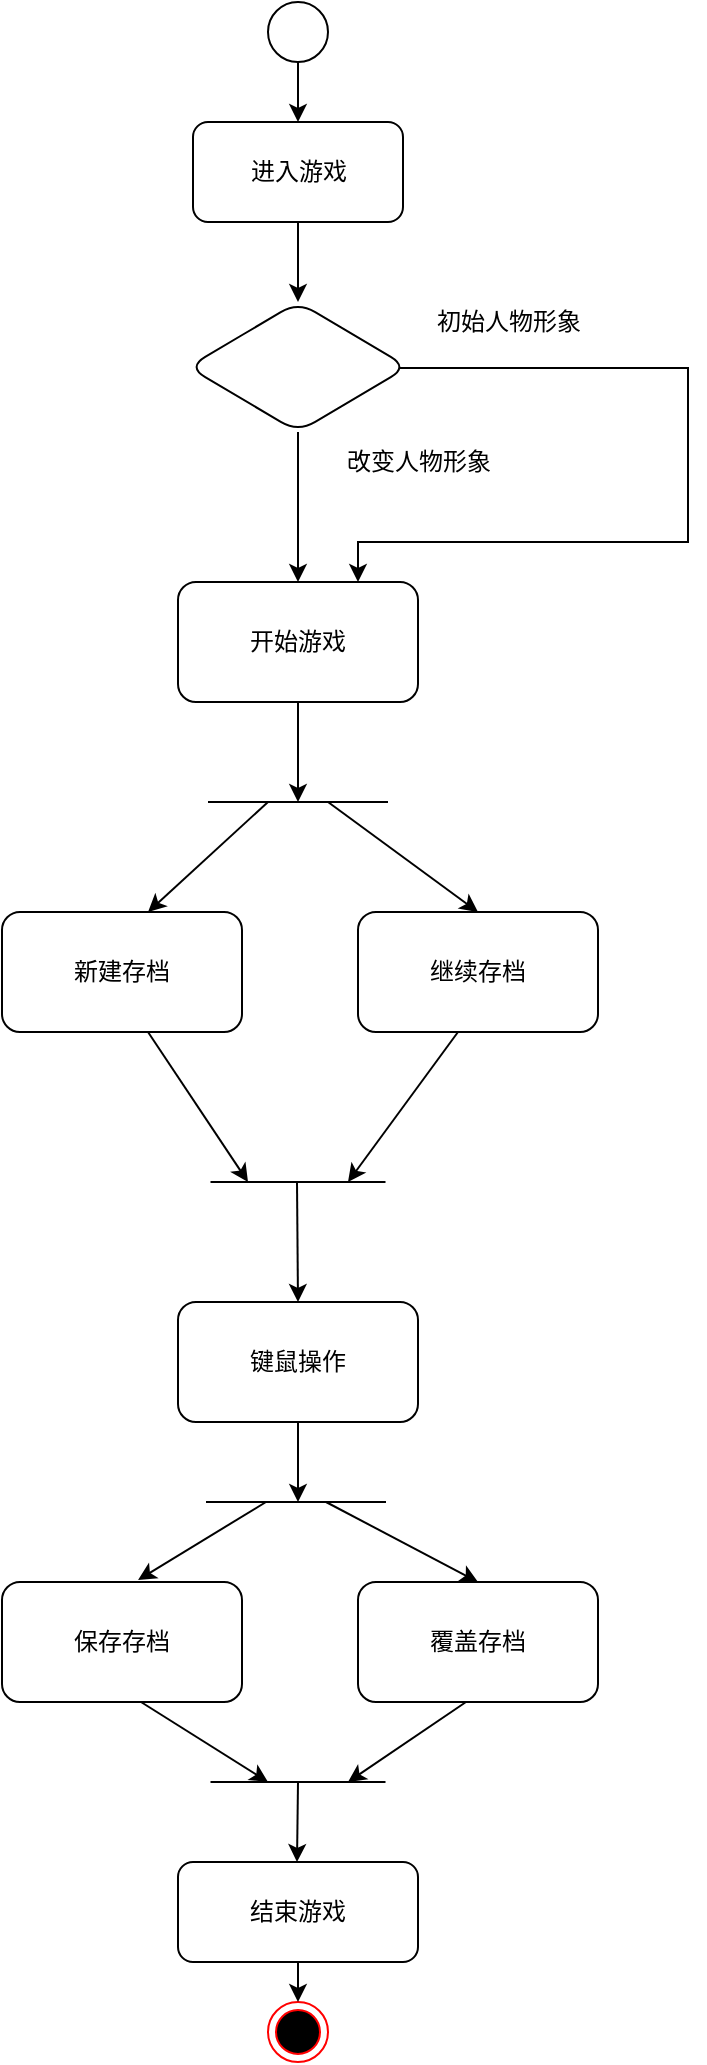 <mxfile type="device" version="17.4.4"><diagram id="efUDdc2iBWMZ6hfIAURZ" name="第 1 页"><mxGraphModel grid="1" dx="1471" dy="790" gridSize="10" guides="1" tooltips="1" connect="1" arrows="1" fold="1" page="1" pageScale="1" pageWidth="827" pageHeight="1169" math="0" shadow="0"><root><mxCell id="0"/><mxCell id="1" parent="0"/><mxCell id="_XABp8bAWzLHwp4FugsX-8" value="" parent="1" style="ellipse;html=1;shape=endState;fillColor=#000000;strokeColor=#ff0000;" vertex="1"><mxGeometry as="geometry" y="1130" x="-340" height="30" width="30"/></mxCell><mxCell id="_XABp8bAWzLHwp4FugsX-12" value="" parent="1" target="_XABp8bAWzLHwp4FugsX-11" edge="1" style="edgeStyle=orthogonalEdgeStyle;rounded=0;orthogonalLoop=1;jettySize=auto;html=1;" source="_XABp8bAWzLHwp4FugsX-9"><mxGeometry as="geometry" relative="1"/></mxCell><mxCell id="_XABp8bAWzLHwp4FugsX-9" value="" parent="1" style="ellipse;whiteSpace=wrap;html=1;aspect=fixed;" vertex="1"><mxGeometry as="geometry" y="130" x="-340" height="30" width="30"/></mxCell><mxCell id="_XABp8bAWzLHwp4FugsX-14" value="" parent="1" edge="1" style="edgeStyle=orthogonalEdgeStyle;rounded=0;orthogonalLoop=1;jettySize=auto;html=1;" source="_XABp8bAWzLHwp4FugsX-11"><mxGeometry as="geometry" relative="1"><mxPoint as="targetPoint" y="280" x="-325"/></mxGeometry></mxCell><mxCell id="_XABp8bAWzLHwp4FugsX-11" value="进入游戏" parent="1" style="rounded=1;whiteSpace=wrap;html=1;" vertex="1"><mxGeometry as="geometry" y="190" x="-377.5" height="50" width="105"/></mxCell><mxCell id="_XABp8bAWzLHwp4FugsX-21" value="" parent="1" target="_XABp8bAWzLHwp4FugsX-19" edge="1" style="edgeStyle=orthogonalEdgeStyle;rounded=0;orthogonalLoop=1;jettySize=auto;html=1;" source="_XABp8bAWzLHwp4FugsX-16"><mxGeometry as="geometry" relative="1"/></mxCell><mxCell id="_XABp8bAWzLHwp4FugsX-22" parent="1" target="_XABp8bAWzLHwp4FugsX-19" edge="1" style="edgeStyle=orthogonalEdgeStyle;rounded=0;orthogonalLoop=1;jettySize=auto;html=1;entryX=0.75;entryY=0;entryDx=0;entryDy=0;"><mxGeometry as="geometry" relative="1"><mxPoint as="sourcePoint" y="313" x="-280"/><Array as="points"><mxPoint y="313" x="-130"/><mxPoint y="400" x="-130"/><mxPoint y="400" x="-295"/></Array></mxGeometry></mxCell><mxCell id="_XABp8bAWzLHwp4FugsX-16" value="" parent="1" style="rhombus;whiteSpace=wrap;html=1;rounded=1;" vertex="1"><mxGeometry as="geometry" y="280" x="-380" height="65" width="110"/></mxCell><mxCell id="_XABp8bAWzLHwp4FugsX-26" parent="1" edge="1" style="edgeStyle=orthogonalEdgeStyle;rounded=0;orthogonalLoop=1;jettySize=auto;html=1;exitX=0.5;exitY=1;exitDx=0;exitDy=0;" source="_XABp8bAWzLHwp4FugsX-19"><mxGeometry as="geometry" relative="1"><mxPoint as="targetPoint" y="530" x="-325"/></mxGeometry></mxCell><mxCell id="_XABp8bAWzLHwp4FugsX-19" value="开始游戏" parent="1" style="whiteSpace=wrap;html=1;rounded=1;" vertex="1"><mxGeometry as="geometry" y="420" x="-385" height="60" width="120"/></mxCell><mxCell id="_XABp8bAWzLHwp4FugsX-23" value="初始人物形象" parent="1" style="text;html=1;align=center;verticalAlign=middle;resizable=0;points=[];autosize=1;strokeColor=none;fillColor=none;" vertex="1"><mxGeometry as="geometry" y="280" x="-265" height="20" width="90"/></mxCell><mxCell id="_XABp8bAWzLHwp4FugsX-24" value="改变人物形象" parent="1" style="text;html=1;align=center;verticalAlign=middle;resizable=0;points=[];autosize=1;strokeColor=none;fillColor=none;" vertex="1"><mxGeometry as="geometry" y="350" x="-310" height="20" width="90"/></mxCell><mxCell id="_XABp8bAWzLHwp4FugsX-27" value="" parent="1" edge="1" style="endArrow=none;html=1;rounded=0;"><mxGeometry as="geometry" relative="1" height="50" width="50"><mxPoint as="sourcePoint" y="530" x="-370"/><mxPoint as="targetPoint" y="530" x="-280"/></mxGeometry></mxCell><mxCell id="_XABp8bAWzLHwp4FugsX-28" value="新建存档" parent="1" style="whiteSpace=wrap;html=1;rounded=1;" vertex="1"><mxGeometry as="geometry" y="585" x="-473" height="60" width="120"/></mxCell><mxCell id="_XABp8bAWzLHwp4FugsX-29" value="继续存档" parent="1" style="whiteSpace=wrap;html=1;rounded=1;" vertex="1"><mxGeometry as="geometry" y="585" x="-295" height="60" width="120"/></mxCell><mxCell id="_XABp8bAWzLHwp4FugsX-31" value="" parent="1" edge="1" style="endArrow=classic;html=1;rounded=0;"><mxGeometry as="geometry" relative="1" height="50" width="50"><mxPoint as="sourcePoint" y="530" x="-340"/><mxPoint as="targetPoint" y="585" x="-400"/></mxGeometry></mxCell><mxCell id="_XABp8bAWzLHwp4FugsX-33" value="" parent="1" target="_XABp8bAWzLHwp4FugsX-29" edge="1" style="endArrow=classic;html=1;rounded=0;entryX=0.5;entryY=0;entryDx=0;entryDy=0;"><mxGeometry as="geometry" relative="1" height="50" width="50"><mxPoint as="sourcePoint" y="530" x="-310"/><mxPoint as="targetPoint" y="580" x="-240"/></mxGeometry></mxCell><mxCell id="_XABp8bAWzLHwp4FugsX-34" value="" parent="1" edge="1" style="endArrow=none;html=1;rounded=0;"><mxGeometry as="geometry" relative="1" height="50" width="50"><mxPoint as="sourcePoint" y="720" x="-368.75"/><mxPoint as="targetPoint" y="720" x="-281.25"/></mxGeometry></mxCell><mxCell id="_XABp8bAWzLHwp4FugsX-38" value="" parent="1" edge="1" style="endArrow=classic;html=1;rounded=0;"><mxGeometry as="geometry" relative="1" height="50" width="50"><mxPoint as="sourcePoint" y="645" x="-400"/><mxPoint as="targetPoint" y="720" x="-350"/></mxGeometry></mxCell><mxCell id="_XABp8bAWzLHwp4FugsX-39" value="" parent="1" edge="1" style="endArrow=classic;html=1;rounded=0;"><mxGeometry as="geometry" relative="1" height="50" width="50"><mxPoint as="sourcePoint" y="645" x="-245"/><mxPoint as="targetPoint" y="720" x="-300"/></mxGeometry></mxCell><mxCell id="_XABp8bAWzLHwp4FugsX-54" parent="1" edge="1" style="edgeStyle=orthogonalEdgeStyle;rounded=0;orthogonalLoop=1;jettySize=auto;html=1;exitX=0.5;exitY=1;exitDx=0;exitDy=0;" source="_XABp8bAWzLHwp4FugsX-40"><mxGeometry as="geometry" relative="1"><mxPoint as="targetPoint" y="880" x="-325"/></mxGeometry></mxCell><mxCell id="_XABp8bAWzLHwp4FugsX-40" value="键鼠操作" parent="1" style="whiteSpace=wrap;html=1;rounded=1;" vertex="1"><mxGeometry as="geometry" y="780" x="-385" height="60" width="120"/></mxCell><mxCell id="_XABp8bAWzLHwp4FugsX-41" value="" parent="1" target="_XABp8bAWzLHwp4FugsX-40" edge="1" style="endArrow=classic;html=1;rounded=0;entryX=0.5;entryY=0;entryDx=0;entryDy=0;"><mxGeometry as="geometry" relative="1" height="50" width="50"><mxPoint as="sourcePoint" y="720" x="-325.5"/><mxPoint as="targetPoint" y="770" x="-325"/></mxGeometry></mxCell><mxCell id="_XABp8bAWzLHwp4FugsX-45" value="" parent="1" edge="1" style="endArrow=none;html=1;rounded=0;"><mxGeometry as="geometry" relative="1" height="50" width="50"><mxPoint as="sourcePoint" y="880" x="-371"/><mxPoint as="targetPoint" y="880" x="-281"/></mxGeometry></mxCell><mxCell id="_XABp8bAWzLHwp4FugsX-46" value="保存存档" parent="1" style="whiteSpace=wrap;html=1;rounded=1;" vertex="1"><mxGeometry as="geometry" y="920" x="-473" height="60" width="120"/></mxCell><mxCell id="_XABp8bAWzLHwp4FugsX-47" value="覆盖存档" parent="1" style="whiteSpace=wrap;html=1;rounded=1;" vertex="1"><mxGeometry as="geometry" y="920" x="-295" height="60" width="120"/></mxCell><mxCell id="_XABp8bAWzLHwp4FugsX-48" value="" parent="1" target="_XABp8bAWzLHwp4FugsX-46" edge="1" style="endArrow=classic;html=1;rounded=0;entryX=0.567;entryY=-0.017;entryDx=0;entryDy=0;entryPerimeter=0;"><mxGeometry as="geometry" relative="1" height="50" width="50"><mxPoint as="sourcePoint" y="880" x="-341"/><mxPoint as="targetPoint" y="935" x="-401"/></mxGeometry></mxCell><mxCell id="_XABp8bAWzLHwp4FugsX-49" value="" parent="1" target="_XABp8bAWzLHwp4FugsX-47" edge="1" style="endArrow=classic;html=1;rounded=0;entryX=0.5;entryY=0;entryDx=0;entryDy=0;"><mxGeometry as="geometry" relative="1" height="50" width="50"><mxPoint as="sourcePoint" y="880" x="-311"/><mxPoint as="targetPoint" y="930" x="-241"/></mxGeometry></mxCell><mxCell id="_XABp8bAWzLHwp4FugsX-50" value="" parent="1" edge="1" style="endArrow=none;html=1;rounded=0;"><mxGeometry as="geometry" relative="1" height="50" width="50"><mxPoint as="sourcePoint" y="1020" x="-368.75"/><mxPoint as="targetPoint" y="1020" x="-281.25"/></mxGeometry></mxCell><mxCell id="_XABp8bAWzLHwp4FugsX-51" value="" parent="1" edge="1" style="endArrow=classic;html=1;rounded=0;"><mxGeometry as="geometry" relative="1" height="50" width="50"><mxPoint as="sourcePoint" y="980" x="-403.5"/><mxPoint as="targetPoint" y="1020" x="-340"/></mxGeometry></mxCell><mxCell id="_XABp8bAWzLHwp4FugsX-52" value="" parent="1" edge="1" style="endArrow=classic;html=1;rounded=0;"><mxGeometry as="geometry" relative="1" height="50" width="50"><mxPoint as="sourcePoint" y="980" x="-241"/><mxPoint as="targetPoint" y="1020" x="-300"/></mxGeometry></mxCell><mxCell id="_XABp8bAWzLHwp4FugsX-56" parent="1" target="_XABp8bAWzLHwp4FugsX-8" edge="1" style="edgeStyle=orthogonalEdgeStyle;rounded=0;orthogonalLoop=1;jettySize=auto;html=1;exitX=0.5;exitY=1;exitDx=0;exitDy=0;entryX=0.5;entryY=0;entryDx=0;entryDy=0;" source="_XABp8bAWzLHwp4FugsX-55"><mxGeometry as="geometry" relative="1"/></mxCell><mxCell id="_XABp8bAWzLHwp4FugsX-55" value="结束游戏" parent="1" style="whiteSpace=wrap;html=1;rounded=1;" vertex="1"><mxGeometry as="geometry" y="1060" x="-385" height="50" width="120"/></mxCell><mxCell id="_XABp8bAWzLHwp4FugsX-57" value="" parent="1" edge="1" style="endArrow=classic;html=1;rounded=0;"><mxGeometry as="geometry" relative="1" height="50" width="50"><mxPoint as="sourcePoint" y="1020" x="-325"/><mxPoint as="targetPoint" y="1060" x="-325.5"/></mxGeometry></mxCell></root></mxGraphModel></diagram></mxfile>